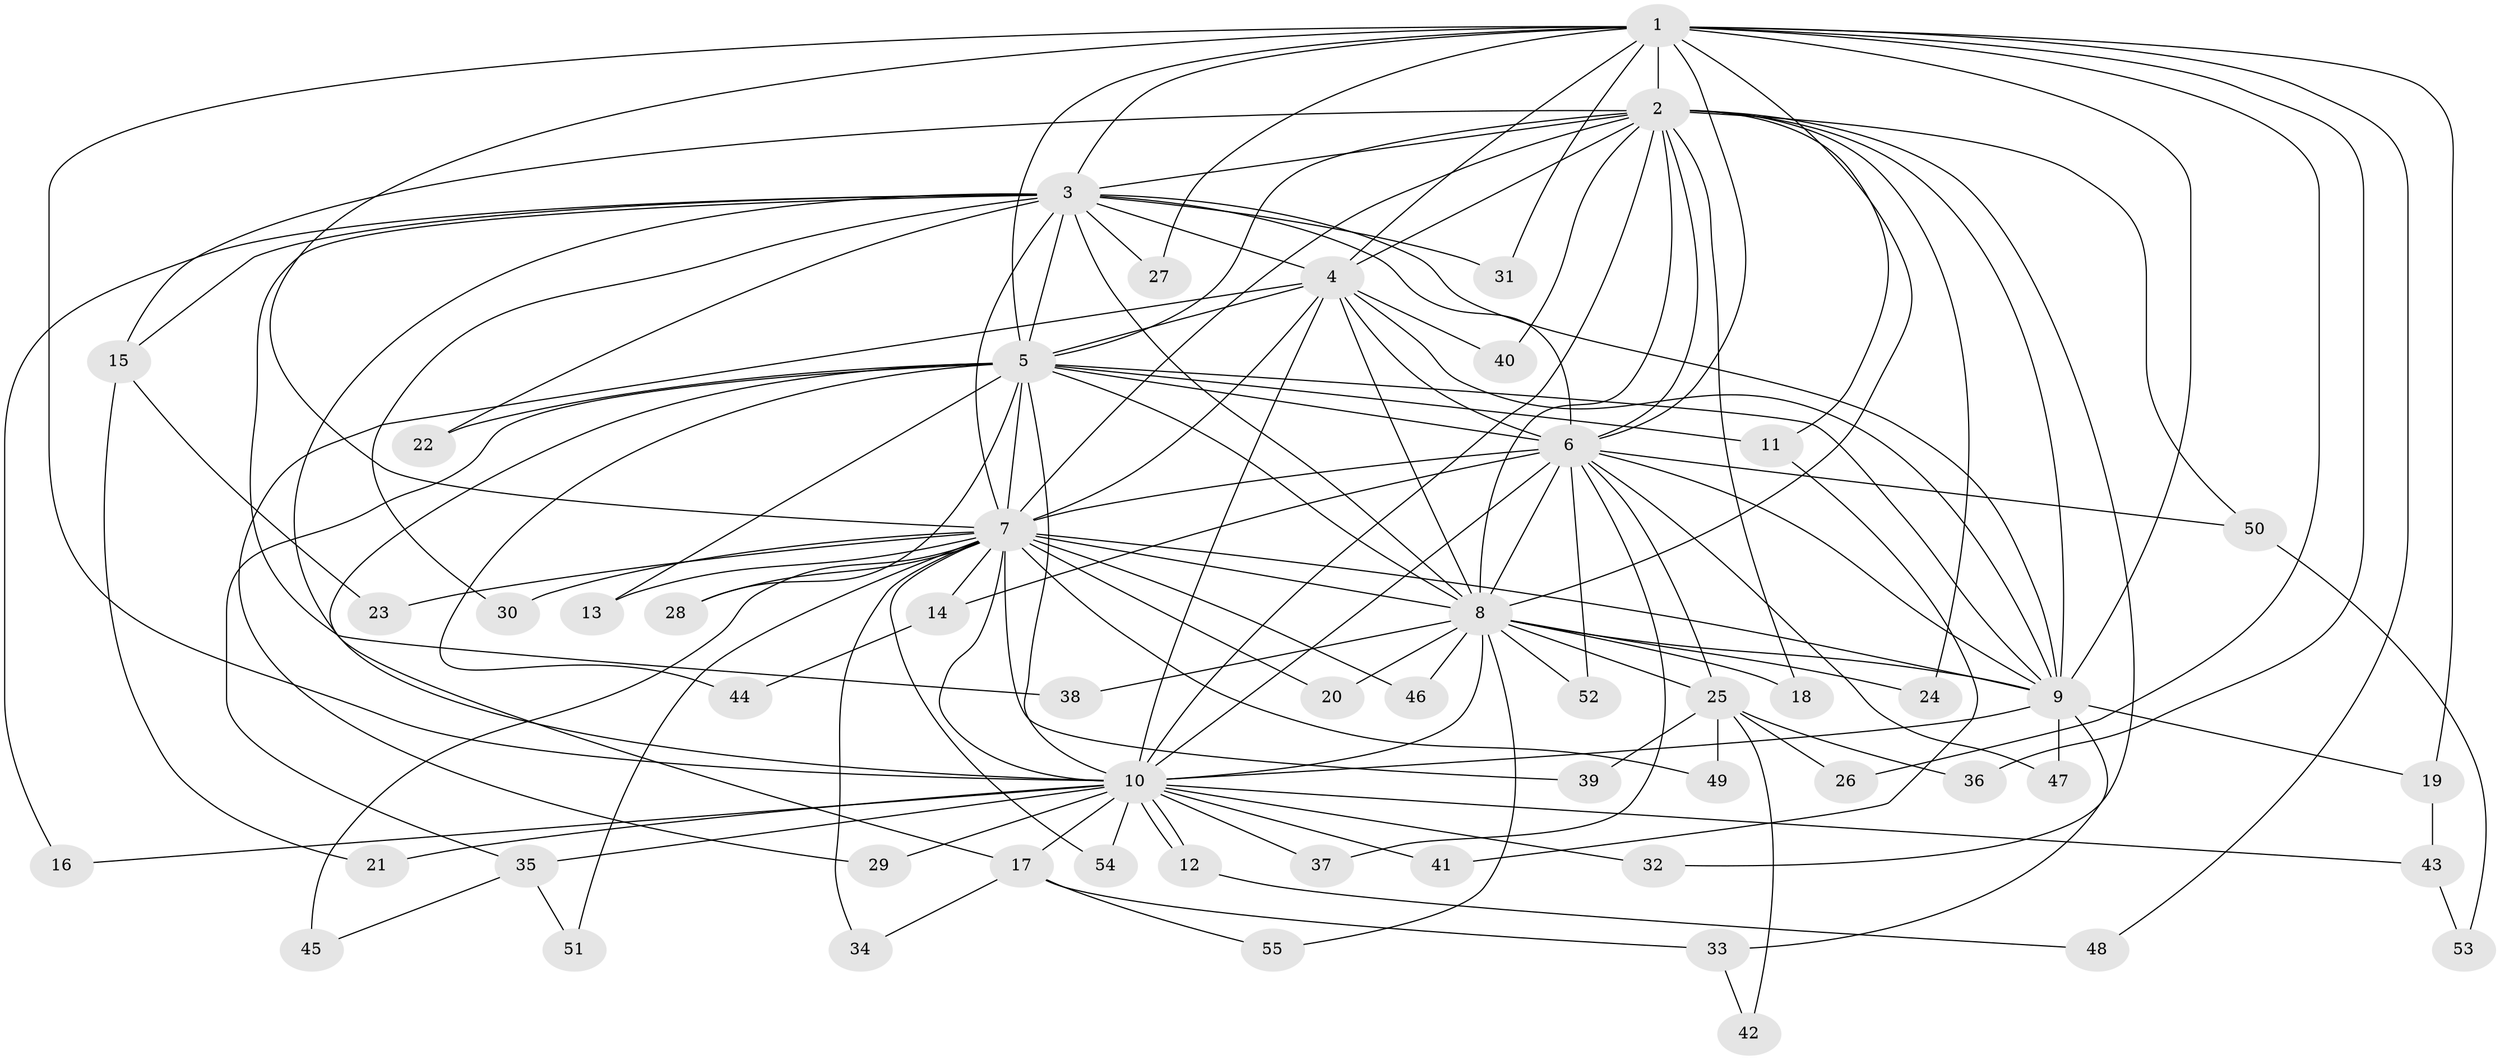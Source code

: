 // Generated by graph-tools (version 1.1) at 2025/49/03/09/25 03:49:37]
// undirected, 55 vertices, 135 edges
graph export_dot {
graph [start="1"]
  node [color=gray90,style=filled];
  1;
  2;
  3;
  4;
  5;
  6;
  7;
  8;
  9;
  10;
  11;
  12;
  13;
  14;
  15;
  16;
  17;
  18;
  19;
  20;
  21;
  22;
  23;
  24;
  25;
  26;
  27;
  28;
  29;
  30;
  31;
  32;
  33;
  34;
  35;
  36;
  37;
  38;
  39;
  40;
  41;
  42;
  43;
  44;
  45;
  46;
  47;
  48;
  49;
  50;
  51;
  52;
  53;
  54;
  55;
  1 -- 2;
  1 -- 3;
  1 -- 4;
  1 -- 5;
  1 -- 6;
  1 -- 7;
  1 -- 8;
  1 -- 9;
  1 -- 10;
  1 -- 19;
  1 -- 26;
  1 -- 27;
  1 -- 31;
  1 -- 36;
  1 -- 48;
  2 -- 3;
  2 -- 4;
  2 -- 5;
  2 -- 6;
  2 -- 7;
  2 -- 8;
  2 -- 9;
  2 -- 10;
  2 -- 11;
  2 -- 15;
  2 -- 18;
  2 -- 24;
  2 -- 32;
  2 -- 40;
  2 -- 50;
  3 -- 4;
  3 -- 5;
  3 -- 6;
  3 -- 7;
  3 -- 8;
  3 -- 9;
  3 -- 10;
  3 -- 15;
  3 -- 16;
  3 -- 22;
  3 -- 27;
  3 -- 30;
  3 -- 31;
  3 -- 38;
  4 -- 5;
  4 -- 6;
  4 -- 7;
  4 -- 8;
  4 -- 9;
  4 -- 10;
  4 -- 29;
  4 -- 40;
  5 -- 6;
  5 -- 7;
  5 -- 8;
  5 -- 9;
  5 -- 10;
  5 -- 11;
  5 -- 13;
  5 -- 17;
  5 -- 22;
  5 -- 28;
  5 -- 35;
  5 -- 44;
  6 -- 7;
  6 -- 8;
  6 -- 9;
  6 -- 10;
  6 -- 14;
  6 -- 25;
  6 -- 37;
  6 -- 47;
  6 -- 50;
  6 -- 52;
  7 -- 8;
  7 -- 9;
  7 -- 10;
  7 -- 13;
  7 -- 14;
  7 -- 20;
  7 -- 23;
  7 -- 28;
  7 -- 30;
  7 -- 34;
  7 -- 39;
  7 -- 45;
  7 -- 46;
  7 -- 49;
  7 -- 51;
  7 -- 54;
  8 -- 9;
  8 -- 10;
  8 -- 18;
  8 -- 20;
  8 -- 24;
  8 -- 25;
  8 -- 38;
  8 -- 46;
  8 -- 52;
  8 -- 55;
  9 -- 10;
  9 -- 19;
  9 -- 33;
  9 -- 47;
  10 -- 12;
  10 -- 12;
  10 -- 16;
  10 -- 17;
  10 -- 21;
  10 -- 29;
  10 -- 32;
  10 -- 35;
  10 -- 37;
  10 -- 41;
  10 -- 43;
  10 -- 54;
  11 -- 41;
  12 -- 48;
  14 -- 44;
  15 -- 21;
  15 -- 23;
  17 -- 33;
  17 -- 34;
  17 -- 55;
  19 -- 43;
  25 -- 26;
  25 -- 36;
  25 -- 39;
  25 -- 42;
  25 -- 49;
  33 -- 42;
  35 -- 45;
  35 -- 51;
  43 -- 53;
  50 -- 53;
}
